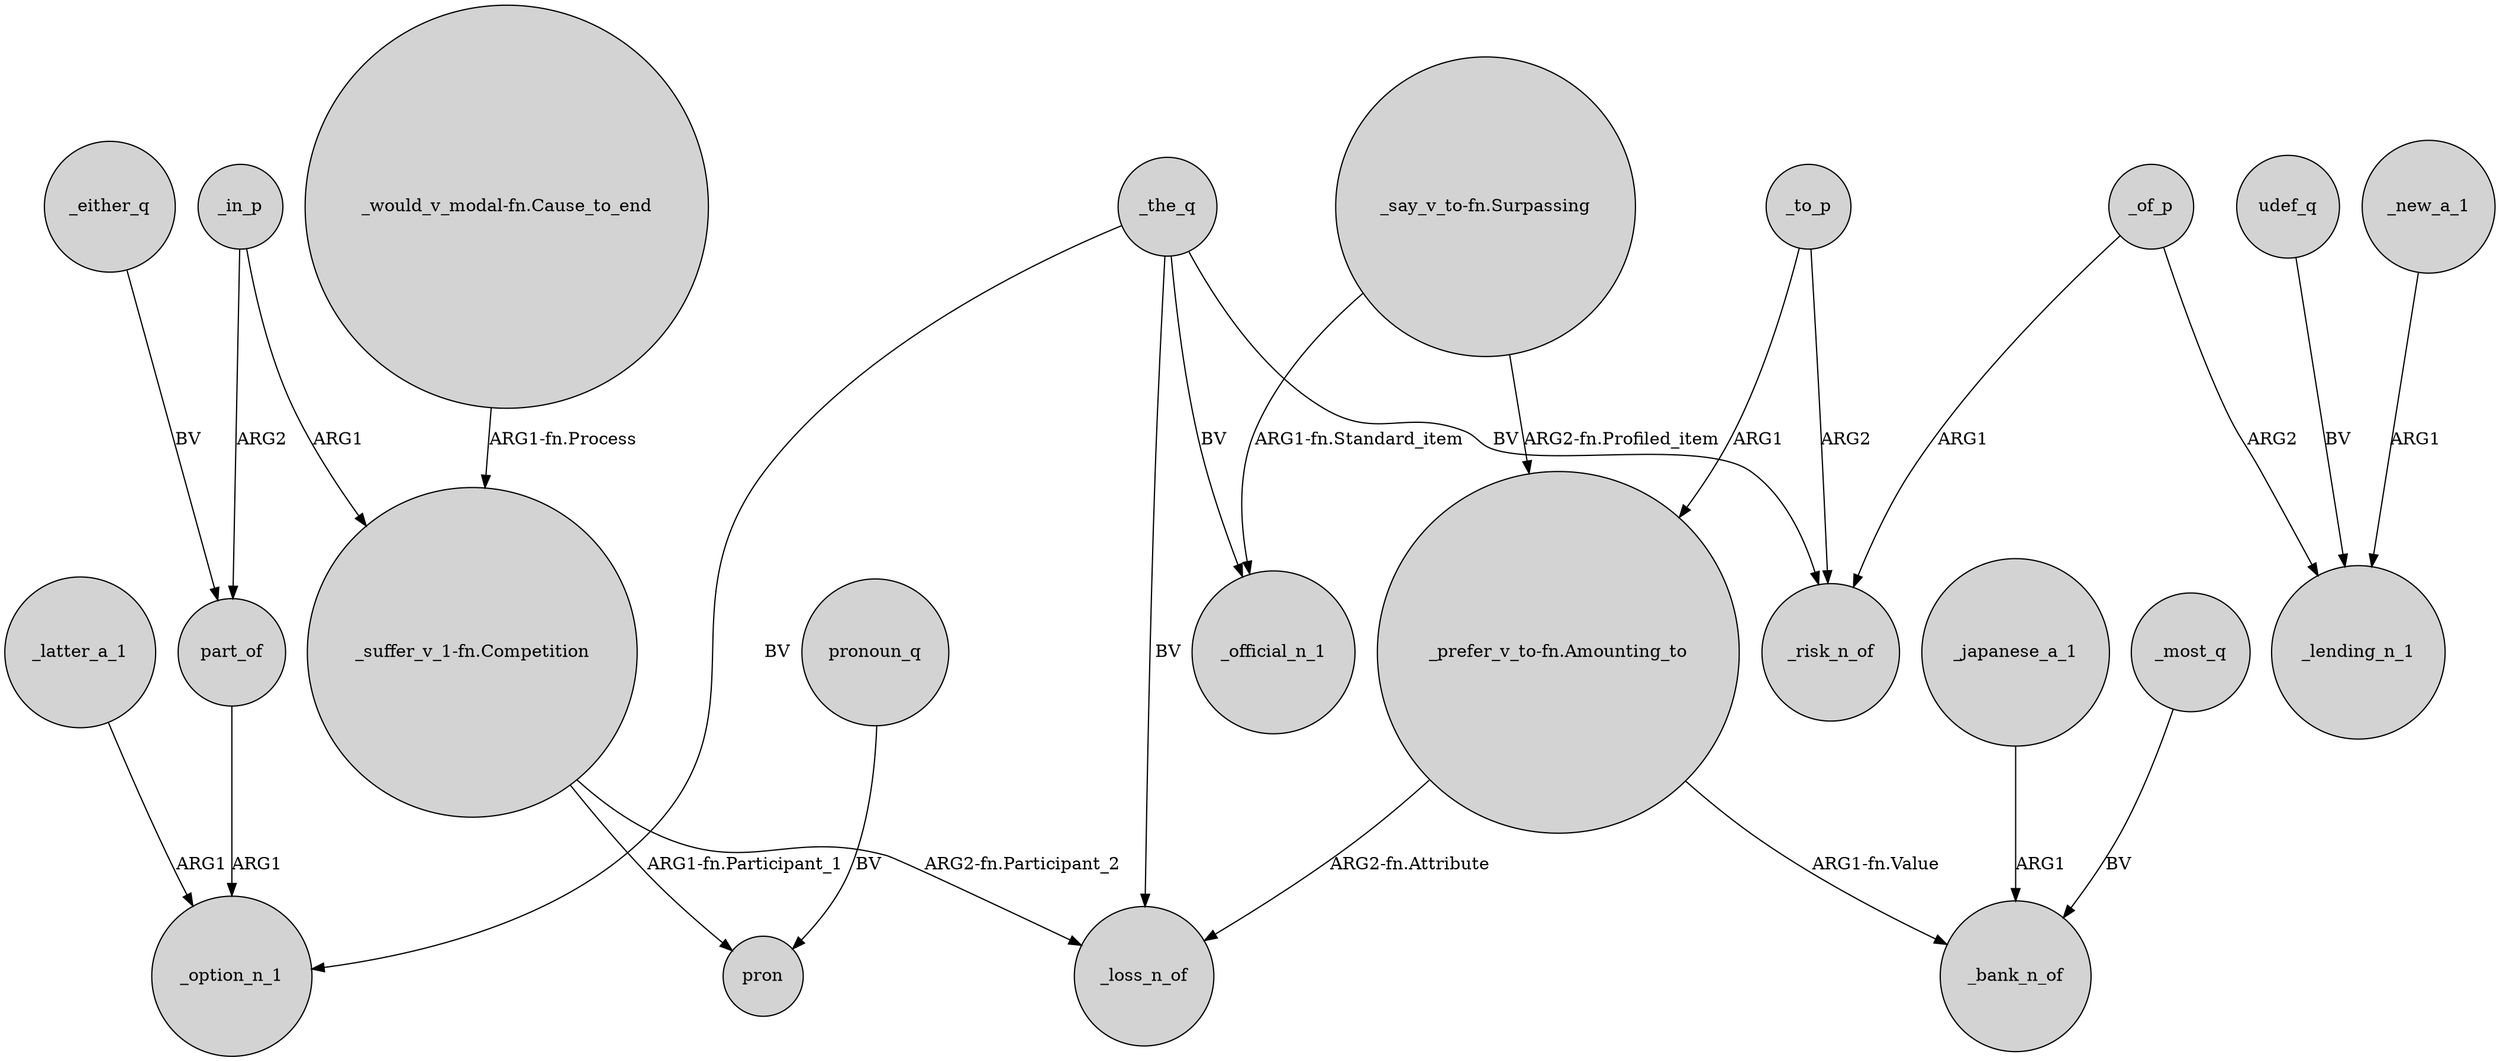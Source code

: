 digraph {
	node [shape=circle style=filled]
	_the_q -> _loss_n_of [label=BV]
	_either_q -> part_of [label=BV]
	_in_p -> "_suffer_v_1-fn.Competition" [label=ARG1]
	"_would_v_modal-fn.Cause_to_end" -> "_suffer_v_1-fn.Competition" [label="ARG1-fn.Process"]
	_in_p -> part_of [label=ARG2]
	_the_q -> _risk_n_of [label=BV]
	pronoun_q -> pron [label=BV]
	_of_p -> _risk_n_of [label=ARG1]
	_latter_a_1 -> _option_n_1 [label=ARG1]
	"_suffer_v_1-fn.Competition" -> pron [label="ARG1-fn.Participant_1"]
	_to_p -> _risk_n_of [label=ARG2]
	part_of -> _option_n_1 [label=ARG1]
	"_say_v_to-fn.Surpassing" -> "_prefer_v_to-fn.Amounting_to" [label="ARG2-fn.Profiled_item"]
	"_prefer_v_to-fn.Amounting_to" -> _loss_n_of [label="ARG2-fn.Attribute"]
	"_suffer_v_1-fn.Competition" -> _loss_n_of [label="ARG2-fn.Participant_2"]
	_japanese_a_1 -> _bank_n_of [label=ARG1]
	udef_q -> _lending_n_1 [label=BV]
	"_prefer_v_to-fn.Amounting_to" -> _bank_n_of [label="ARG1-fn.Value"]
	_of_p -> _lending_n_1 [label=ARG2]
	_the_q -> _official_n_1 [label=BV]
	_new_a_1 -> _lending_n_1 [label=ARG1]
	_to_p -> "_prefer_v_to-fn.Amounting_to" [label=ARG1]
	_most_q -> _bank_n_of [label=BV]
	"_say_v_to-fn.Surpassing" -> _official_n_1 [label="ARG1-fn.Standard_item"]
	_the_q -> _option_n_1 [label=BV]
}
